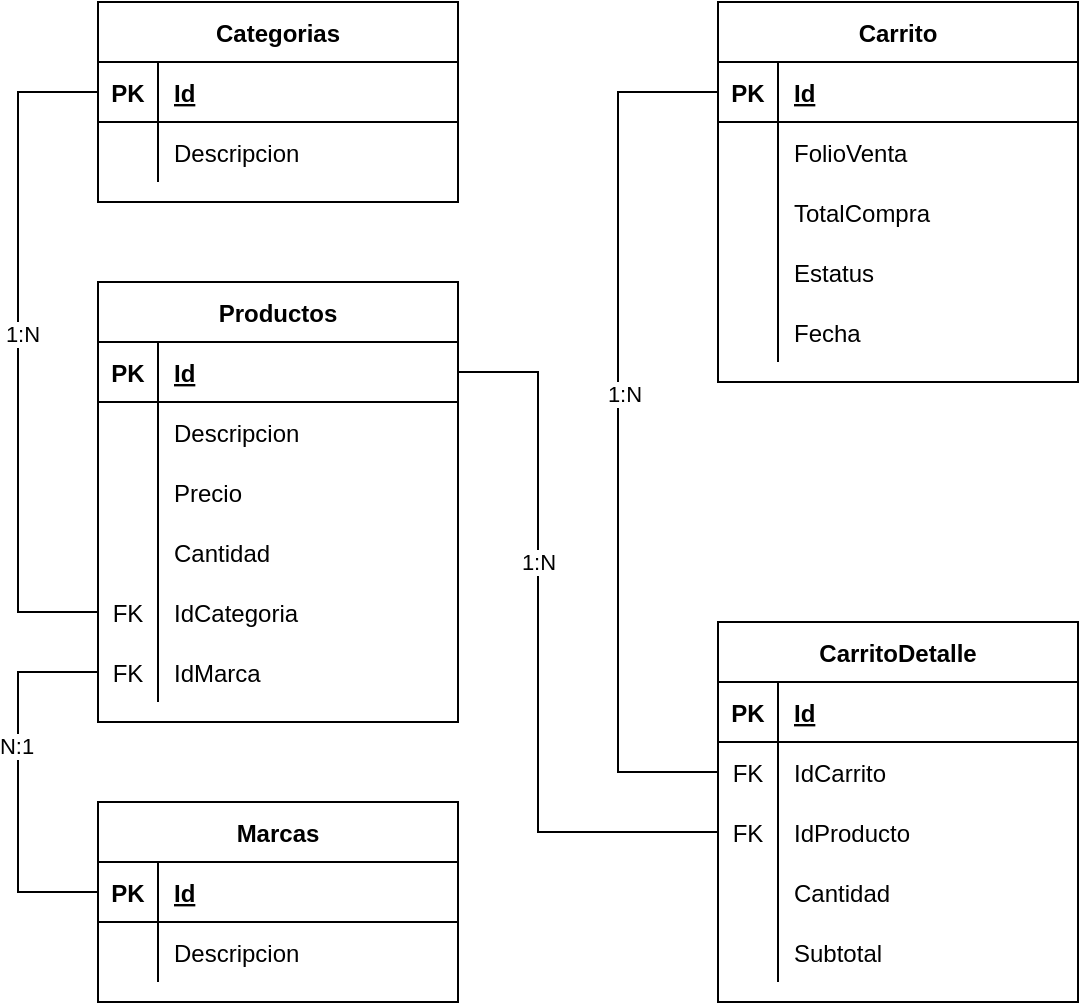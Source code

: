 <mxfile version="17.4.2" type="device"><diagram id="gaWsHHdRwCFdgHSNKz3o" name="Página-1"><mxGraphModel dx="782" dy="1746" grid="1" gridSize="10" guides="1" tooltips="1" connect="1" arrows="1" fold="1" page="1" pageScale="1" pageWidth="827" pageHeight="1169" math="0" shadow="0"><root><mxCell id="0"/><mxCell id="1" parent="0"/><mxCell id="SW835Q6JL_q0AzlCuIEK-1" value="Productos" style="shape=table;startSize=30;container=1;collapsible=1;childLayout=tableLayout;fixedRows=1;rowLines=0;fontStyle=1;align=center;resizeLast=1;" vertex="1" parent="1"><mxGeometry x="140" y="80" width="180" height="220" as="geometry"/></mxCell><mxCell id="SW835Q6JL_q0AzlCuIEK-2" value="" style="shape=tableRow;horizontal=0;startSize=0;swimlaneHead=0;swimlaneBody=0;fillColor=none;collapsible=0;dropTarget=0;points=[[0,0.5],[1,0.5]];portConstraint=eastwest;top=0;left=0;right=0;bottom=1;" vertex="1" parent="SW835Q6JL_q0AzlCuIEK-1"><mxGeometry y="30" width="180" height="30" as="geometry"/></mxCell><mxCell id="SW835Q6JL_q0AzlCuIEK-3" value="PK" style="shape=partialRectangle;connectable=0;fillColor=none;top=0;left=0;bottom=0;right=0;fontStyle=1;overflow=hidden;" vertex="1" parent="SW835Q6JL_q0AzlCuIEK-2"><mxGeometry width="30" height="30" as="geometry"><mxRectangle width="30" height="30" as="alternateBounds"/></mxGeometry></mxCell><mxCell id="SW835Q6JL_q0AzlCuIEK-4" value="Id" style="shape=partialRectangle;connectable=0;fillColor=none;top=0;left=0;bottom=0;right=0;align=left;spacingLeft=6;fontStyle=5;overflow=hidden;" vertex="1" parent="SW835Q6JL_q0AzlCuIEK-2"><mxGeometry x="30" width="150" height="30" as="geometry"><mxRectangle width="150" height="30" as="alternateBounds"/></mxGeometry></mxCell><mxCell id="SW835Q6JL_q0AzlCuIEK-5" value="" style="shape=tableRow;horizontal=0;startSize=0;swimlaneHead=0;swimlaneBody=0;fillColor=none;collapsible=0;dropTarget=0;points=[[0,0.5],[1,0.5]];portConstraint=eastwest;top=0;left=0;right=0;bottom=0;" vertex="1" parent="SW835Q6JL_q0AzlCuIEK-1"><mxGeometry y="60" width="180" height="30" as="geometry"/></mxCell><mxCell id="SW835Q6JL_q0AzlCuIEK-6" value="" style="shape=partialRectangle;connectable=0;fillColor=none;top=0;left=0;bottom=0;right=0;editable=1;overflow=hidden;" vertex="1" parent="SW835Q6JL_q0AzlCuIEK-5"><mxGeometry width="30" height="30" as="geometry"><mxRectangle width="30" height="30" as="alternateBounds"/></mxGeometry></mxCell><mxCell id="SW835Q6JL_q0AzlCuIEK-7" value="Descripcion" style="shape=partialRectangle;connectable=0;fillColor=none;top=0;left=0;bottom=0;right=0;align=left;spacingLeft=6;overflow=hidden;" vertex="1" parent="SW835Q6JL_q0AzlCuIEK-5"><mxGeometry x="30" width="150" height="30" as="geometry"><mxRectangle width="150" height="30" as="alternateBounds"/></mxGeometry></mxCell><mxCell id="SW835Q6JL_q0AzlCuIEK-8" value="" style="shape=tableRow;horizontal=0;startSize=0;swimlaneHead=0;swimlaneBody=0;fillColor=none;collapsible=0;dropTarget=0;points=[[0,0.5],[1,0.5]];portConstraint=eastwest;top=0;left=0;right=0;bottom=0;" vertex="1" parent="SW835Q6JL_q0AzlCuIEK-1"><mxGeometry y="90" width="180" height="30" as="geometry"/></mxCell><mxCell id="SW835Q6JL_q0AzlCuIEK-9" value="" style="shape=partialRectangle;connectable=0;fillColor=none;top=0;left=0;bottom=0;right=0;editable=1;overflow=hidden;" vertex="1" parent="SW835Q6JL_q0AzlCuIEK-8"><mxGeometry width="30" height="30" as="geometry"><mxRectangle width="30" height="30" as="alternateBounds"/></mxGeometry></mxCell><mxCell id="SW835Q6JL_q0AzlCuIEK-10" value="Precio" style="shape=partialRectangle;connectable=0;fillColor=none;top=0;left=0;bottom=0;right=0;align=left;spacingLeft=6;overflow=hidden;" vertex="1" parent="SW835Q6JL_q0AzlCuIEK-8"><mxGeometry x="30" width="150" height="30" as="geometry"><mxRectangle width="150" height="30" as="alternateBounds"/></mxGeometry></mxCell><mxCell id="SW835Q6JL_q0AzlCuIEK-11" value="" style="shape=tableRow;horizontal=0;startSize=0;swimlaneHead=0;swimlaneBody=0;fillColor=none;collapsible=0;dropTarget=0;points=[[0,0.5],[1,0.5]];portConstraint=eastwest;top=0;left=0;right=0;bottom=0;" vertex="1" parent="SW835Q6JL_q0AzlCuIEK-1"><mxGeometry y="120" width="180" height="30" as="geometry"/></mxCell><mxCell id="SW835Q6JL_q0AzlCuIEK-12" value="" style="shape=partialRectangle;connectable=0;fillColor=none;top=0;left=0;bottom=0;right=0;editable=1;overflow=hidden;" vertex="1" parent="SW835Q6JL_q0AzlCuIEK-11"><mxGeometry width="30" height="30" as="geometry"><mxRectangle width="30" height="30" as="alternateBounds"/></mxGeometry></mxCell><mxCell id="SW835Q6JL_q0AzlCuIEK-13" value="Cantidad" style="shape=partialRectangle;connectable=0;fillColor=none;top=0;left=0;bottom=0;right=0;align=left;spacingLeft=6;overflow=hidden;" vertex="1" parent="SW835Q6JL_q0AzlCuIEK-11"><mxGeometry x="30" width="150" height="30" as="geometry"><mxRectangle width="150" height="30" as="alternateBounds"/></mxGeometry></mxCell><mxCell id="SW835Q6JL_q0AzlCuIEK-17" style="shape=tableRow;horizontal=0;startSize=0;swimlaneHead=0;swimlaneBody=0;fillColor=none;collapsible=0;dropTarget=0;points=[[0,0.5],[1,0.5]];portConstraint=eastwest;top=0;left=0;right=0;bottom=0;" vertex="1" parent="SW835Q6JL_q0AzlCuIEK-1"><mxGeometry y="150" width="180" height="30" as="geometry"/></mxCell><mxCell id="SW835Q6JL_q0AzlCuIEK-18" value="FK" style="shape=partialRectangle;connectable=0;fillColor=none;top=0;left=0;bottom=0;right=0;editable=1;overflow=hidden;" vertex="1" parent="SW835Q6JL_q0AzlCuIEK-17"><mxGeometry width="30" height="30" as="geometry"><mxRectangle width="30" height="30" as="alternateBounds"/></mxGeometry></mxCell><mxCell id="SW835Q6JL_q0AzlCuIEK-19" value="IdCategoria" style="shape=partialRectangle;connectable=0;fillColor=none;top=0;left=0;bottom=0;right=0;align=left;spacingLeft=6;overflow=hidden;" vertex="1" parent="SW835Q6JL_q0AzlCuIEK-17"><mxGeometry x="30" width="150" height="30" as="geometry"><mxRectangle width="150" height="30" as="alternateBounds"/></mxGeometry></mxCell><mxCell id="SW835Q6JL_q0AzlCuIEK-14" style="shape=tableRow;horizontal=0;startSize=0;swimlaneHead=0;swimlaneBody=0;fillColor=none;collapsible=0;dropTarget=0;points=[[0,0.5],[1,0.5]];portConstraint=eastwest;top=0;left=0;right=0;bottom=0;" vertex="1" parent="SW835Q6JL_q0AzlCuIEK-1"><mxGeometry y="180" width="180" height="30" as="geometry"/></mxCell><mxCell id="SW835Q6JL_q0AzlCuIEK-15" value="FK" style="shape=partialRectangle;connectable=0;fillColor=none;top=0;left=0;bottom=0;right=0;editable=1;overflow=hidden;" vertex="1" parent="SW835Q6JL_q0AzlCuIEK-14"><mxGeometry width="30" height="30" as="geometry"><mxRectangle width="30" height="30" as="alternateBounds"/></mxGeometry></mxCell><mxCell id="SW835Q6JL_q0AzlCuIEK-16" value="IdMarca" style="shape=partialRectangle;connectable=0;fillColor=none;top=0;left=0;bottom=0;right=0;align=left;spacingLeft=6;overflow=hidden;" vertex="1" parent="SW835Q6JL_q0AzlCuIEK-14"><mxGeometry x="30" width="150" height="30" as="geometry"><mxRectangle width="150" height="30" as="alternateBounds"/></mxGeometry></mxCell><mxCell id="SW835Q6JL_q0AzlCuIEK-20" value="Categorias" style="shape=table;startSize=30;container=1;collapsible=1;childLayout=tableLayout;fixedRows=1;rowLines=0;fontStyle=1;align=center;resizeLast=1;" vertex="1" parent="1"><mxGeometry x="140" y="-60" width="180" height="100" as="geometry"/></mxCell><mxCell id="SW835Q6JL_q0AzlCuIEK-21" value="" style="shape=tableRow;horizontal=0;startSize=0;swimlaneHead=0;swimlaneBody=0;fillColor=none;collapsible=0;dropTarget=0;points=[[0,0.5],[1,0.5]];portConstraint=eastwest;top=0;left=0;right=0;bottom=1;" vertex="1" parent="SW835Q6JL_q0AzlCuIEK-20"><mxGeometry y="30" width="180" height="30" as="geometry"/></mxCell><mxCell id="SW835Q6JL_q0AzlCuIEK-22" value="PK" style="shape=partialRectangle;connectable=0;fillColor=none;top=0;left=0;bottom=0;right=0;fontStyle=1;overflow=hidden;" vertex="1" parent="SW835Q6JL_q0AzlCuIEK-21"><mxGeometry width="30" height="30" as="geometry"><mxRectangle width="30" height="30" as="alternateBounds"/></mxGeometry></mxCell><mxCell id="SW835Q6JL_q0AzlCuIEK-23" value="Id" style="shape=partialRectangle;connectable=0;fillColor=none;top=0;left=0;bottom=0;right=0;align=left;spacingLeft=6;fontStyle=5;overflow=hidden;" vertex="1" parent="SW835Q6JL_q0AzlCuIEK-21"><mxGeometry x="30" width="150" height="30" as="geometry"><mxRectangle width="150" height="30" as="alternateBounds"/></mxGeometry></mxCell><mxCell id="SW835Q6JL_q0AzlCuIEK-24" value="" style="shape=tableRow;horizontal=0;startSize=0;swimlaneHead=0;swimlaneBody=0;fillColor=none;collapsible=0;dropTarget=0;points=[[0,0.5],[1,0.5]];portConstraint=eastwest;top=0;left=0;right=0;bottom=0;" vertex="1" parent="SW835Q6JL_q0AzlCuIEK-20"><mxGeometry y="60" width="180" height="30" as="geometry"/></mxCell><mxCell id="SW835Q6JL_q0AzlCuIEK-25" value="" style="shape=partialRectangle;connectable=0;fillColor=none;top=0;left=0;bottom=0;right=0;editable=1;overflow=hidden;" vertex="1" parent="SW835Q6JL_q0AzlCuIEK-24"><mxGeometry width="30" height="30" as="geometry"><mxRectangle width="30" height="30" as="alternateBounds"/></mxGeometry></mxCell><mxCell id="SW835Q6JL_q0AzlCuIEK-26" value="Descripcion" style="shape=partialRectangle;connectable=0;fillColor=none;top=0;left=0;bottom=0;right=0;align=left;spacingLeft=6;overflow=hidden;" vertex="1" parent="SW835Q6JL_q0AzlCuIEK-24"><mxGeometry x="30" width="150" height="30" as="geometry"><mxRectangle width="150" height="30" as="alternateBounds"/></mxGeometry></mxCell><mxCell id="SW835Q6JL_q0AzlCuIEK-33" value="Marcas" style="shape=table;startSize=30;container=1;collapsible=1;childLayout=tableLayout;fixedRows=1;rowLines=0;fontStyle=1;align=center;resizeLast=1;" vertex="1" parent="1"><mxGeometry x="140" y="340" width="180" height="100" as="geometry"/></mxCell><mxCell id="SW835Q6JL_q0AzlCuIEK-34" value="" style="shape=tableRow;horizontal=0;startSize=0;swimlaneHead=0;swimlaneBody=0;fillColor=none;collapsible=0;dropTarget=0;points=[[0,0.5],[1,0.5]];portConstraint=eastwest;top=0;left=0;right=0;bottom=1;" vertex="1" parent="SW835Q6JL_q0AzlCuIEK-33"><mxGeometry y="30" width="180" height="30" as="geometry"/></mxCell><mxCell id="SW835Q6JL_q0AzlCuIEK-35" value="PK" style="shape=partialRectangle;connectable=0;fillColor=none;top=0;left=0;bottom=0;right=0;fontStyle=1;overflow=hidden;" vertex="1" parent="SW835Q6JL_q0AzlCuIEK-34"><mxGeometry width="30" height="30" as="geometry"><mxRectangle width="30" height="30" as="alternateBounds"/></mxGeometry></mxCell><mxCell id="SW835Q6JL_q0AzlCuIEK-36" value="Id" style="shape=partialRectangle;connectable=0;fillColor=none;top=0;left=0;bottom=0;right=0;align=left;spacingLeft=6;fontStyle=5;overflow=hidden;" vertex="1" parent="SW835Q6JL_q0AzlCuIEK-34"><mxGeometry x="30" width="150" height="30" as="geometry"><mxRectangle width="150" height="30" as="alternateBounds"/></mxGeometry></mxCell><mxCell id="SW835Q6JL_q0AzlCuIEK-37" value="" style="shape=tableRow;horizontal=0;startSize=0;swimlaneHead=0;swimlaneBody=0;fillColor=none;collapsible=0;dropTarget=0;points=[[0,0.5],[1,0.5]];portConstraint=eastwest;top=0;left=0;right=0;bottom=0;" vertex="1" parent="SW835Q6JL_q0AzlCuIEK-33"><mxGeometry y="60" width="180" height="30" as="geometry"/></mxCell><mxCell id="SW835Q6JL_q0AzlCuIEK-38" value="" style="shape=partialRectangle;connectable=0;fillColor=none;top=0;left=0;bottom=0;right=0;editable=1;overflow=hidden;" vertex="1" parent="SW835Q6JL_q0AzlCuIEK-37"><mxGeometry width="30" height="30" as="geometry"><mxRectangle width="30" height="30" as="alternateBounds"/></mxGeometry></mxCell><mxCell id="SW835Q6JL_q0AzlCuIEK-39" value="Descripcion" style="shape=partialRectangle;connectable=0;fillColor=none;top=0;left=0;bottom=0;right=0;align=left;spacingLeft=6;overflow=hidden;" vertex="1" parent="SW835Q6JL_q0AzlCuIEK-37"><mxGeometry x="30" width="150" height="30" as="geometry"><mxRectangle width="150" height="30" as="alternateBounds"/></mxGeometry></mxCell><mxCell id="SW835Q6JL_q0AzlCuIEK-40" value="Carrito" style="shape=table;startSize=30;container=1;collapsible=1;childLayout=tableLayout;fixedRows=1;rowLines=0;fontStyle=1;align=center;resizeLast=1;" vertex="1" parent="1"><mxGeometry x="450" y="-60" width="180" height="190" as="geometry"/></mxCell><mxCell id="SW835Q6JL_q0AzlCuIEK-41" value="" style="shape=tableRow;horizontal=0;startSize=0;swimlaneHead=0;swimlaneBody=0;fillColor=none;collapsible=0;dropTarget=0;points=[[0,0.5],[1,0.5]];portConstraint=eastwest;top=0;left=0;right=0;bottom=1;" vertex="1" parent="SW835Q6JL_q0AzlCuIEK-40"><mxGeometry y="30" width="180" height="30" as="geometry"/></mxCell><mxCell id="SW835Q6JL_q0AzlCuIEK-42" value="PK" style="shape=partialRectangle;connectable=0;fillColor=none;top=0;left=0;bottom=0;right=0;fontStyle=1;overflow=hidden;" vertex="1" parent="SW835Q6JL_q0AzlCuIEK-41"><mxGeometry width="30" height="30" as="geometry"><mxRectangle width="30" height="30" as="alternateBounds"/></mxGeometry></mxCell><mxCell id="SW835Q6JL_q0AzlCuIEK-43" value="Id" style="shape=partialRectangle;connectable=0;fillColor=none;top=0;left=0;bottom=0;right=0;align=left;spacingLeft=6;fontStyle=5;overflow=hidden;" vertex="1" parent="SW835Q6JL_q0AzlCuIEK-41"><mxGeometry x="30" width="150" height="30" as="geometry"><mxRectangle width="150" height="30" as="alternateBounds"/></mxGeometry></mxCell><mxCell id="SW835Q6JL_q0AzlCuIEK-44" value="" style="shape=tableRow;horizontal=0;startSize=0;swimlaneHead=0;swimlaneBody=0;fillColor=none;collapsible=0;dropTarget=0;points=[[0,0.5],[1,0.5]];portConstraint=eastwest;top=0;left=0;right=0;bottom=0;" vertex="1" parent="SW835Q6JL_q0AzlCuIEK-40"><mxGeometry y="60" width="180" height="30" as="geometry"/></mxCell><mxCell id="SW835Q6JL_q0AzlCuIEK-45" value="" style="shape=partialRectangle;connectable=0;fillColor=none;top=0;left=0;bottom=0;right=0;editable=1;overflow=hidden;" vertex="1" parent="SW835Q6JL_q0AzlCuIEK-44"><mxGeometry width="30" height="30" as="geometry"><mxRectangle width="30" height="30" as="alternateBounds"/></mxGeometry></mxCell><mxCell id="SW835Q6JL_q0AzlCuIEK-46" value="FolioVenta" style="shape=partialRectangle;connectable=0;fillColor=none;top=0;left=0;bottom=0;right=0;align=left;spacingLeft=6;overflow=hidden;" vertex="1" parent="SW835Q6JL_q0AzlCuIEK-44"><mxGeometry x="30" width="150" height="30" as="geometry"><mxRectangle width="150" height="30" as="alternateBounds"/></mxGeometry></mxCell><mxCell id="SW835Q6JL_q0AzlCuIEK-47" value="" style="shape=tableRow;horizontal=0;startSize=0;swimlaneHead=0;swimlaneBody=0;fillColor=none;collapsible=0;dropTarget=0;points=[[0,0.5],[1,0.5]];portConstraint=eastwest;top=0;left=0;right=0;bottom=0;" vertex="1" parent="SW835Q6JL_q0AzlCuIEK-40"><mxGeometry y="90" width="180" height="30" as="geometry"/></mxCell><mxCell id="SW835Q6JL_q0AzlCuIEK-48" value="" style="shape=partialRectangle;connectable=0;fillColor=none;top=0;left=0;bottom=0;right=0;editable=1;overflow=hidden;" vertex="1" parent="SW835Q6JL_q0AzlCuIEK-47"><mxGeometry width="30" height="30" as="geometry"><mxRectangle width="30" height="30" as="alternateBounds"/></mxGeometry></mxCell><mxCell id="SW835Q6JL_q0AzlCuIEK-49" value="TotalCompra" style="shape=partialRectangle;connectable=0;fillColor=none;top=0;left=0;bottom=0;right=0;align=left;spacingLeft=6;overflow=hidden;" vertex="1" parent="SW835Q6JL_q0AzlCuIEK-47"><mxGeometry x="30" width="150" height="30" as="geometry"><mxRectangle width="150" height="30" as="alternateBounds"/></mxGeometry></mxCell><mxCell id="SW835Q6JL_q0AzlCuIEK-50" value="" style="shape=tableRow;horizontal=0;startSize=0;swimlaneHead=0;swimlaneBody=0;fillColor=none;collapsible=0;dropTarget=0;points=[[0,0.5],[1,0.5]];portConstraint=eastwest;top=0;left=0;right=0;bottom=0;" vertex="1" parent="SW835Q6JL_q0AzlCuIEK-40"><mxGeometry y="120" width="180" height="30" as="geometry"/></mxCell><mxCell id="SW835Q6JL_q0AzlCuIEK-51" value="" style="shape=partialRectangle;connectable=0;fillColor=none;top=0;left=0;bottom=0;right=0;editable=1;overflow=hidden;" vertex="1" parent="SW835Q6JL_q0AzlCuIEK-50"><mxGeometry width="30" height="30" as="geometry"><mxRectangle width="30" height="30" as="alternateBounds"/></mxGeometry></mxCell><mxCell id="SW835Q6JL_q0AzlCuIEK-52" value="Estatus" style="shape=partialRectangle;connectable=0;fillColor=none;top=0;left=0;bottom=0;right=0;align=left;spacingLeft=6;overflow=hidden;" vertex="1" parent="SW835Q6JL_q0AzlCuIEK-50"><mxGeometry x="30" width="150" height="30" as="geometry"><mxRectangle width="150" height="30" as="alternateBounds"/></mxGeometry></mxCell><mxCell id="SW835Q6JL_q0AzlCuIEK-53" style="shape=tableRow;horizontal=0;startSize=0;swimlaneHead=0;swimlaneBody=0;fillColor=none;collapsible=0;dropTarget=0;points=[[0,0.5],[1,0.5]];portConstraint=eastwest;top=0;left=0;right=0;bottom=0;" vertex="1" parent="SW835Q6JL_q0AzlCuIEK-40"><mxGeometry y="150" width="180" height="30" as="geometry"/></mxCell><mxCell id="SW835Q6JL_q0AzlCuIEK-54" style="shape=partialRectangle;connectable=0;fillColor=none;top=0;left=0;bottom=0;right=0;editable=1;overflow=hidden;" vertex="1" parent="SW835Q6JL_q0AzlCuIEK-53"><mxGeometry width="30" height="30" as="geometry"><mxRectangle width="30" height="30" as="alternateBounds"/></mxGeometry></mxCell><mxCell id="SW835Q6JL_q0AzlCuIEK-55" value="Fecha" style="shape=partialRectangle;connectable=0;fillColor=none;top=0;left=0;bottom=0;right=0;align=left;spacingLeft=6;overflow=hidden;" vertex="1" parent="SW835Q6JL_q0AzlCuIEK-53"><mxGeometry x="30" width="150" height="30" as="geometry"><mxRectangle width="150" height="30" as="alternateBounds"/></mxGeometry></mxCell><mxCell id="SW835Q6JL_q0AzlCuIEK-56" value="CarritoDetalle" style="shape=table;startSize=30;container=1;collapsible=1;childLayout=tableLayout;fixedRows=1;rowLines=0;fontStyle=1;align=center;resizeLast=1;" vertex="1" parent="1"><mxGeometry x="450" y="250" width="180" height="190" as="geometry"/></mxCell><mxCell id="SW835Q6JL_q0AzlCuIEK-57" value="" style="shape=tableRow;horizontal=0;startSize=0;swimlaneHead=0;swimlaneBody=0;fillColor=none;collapsible=0;dropTarget=0;points=[[0,0.5],[1,0.5]];portConstraint=eastwest;top=0;left=0;right=0;bottom=1;" vertex="1" parent="SW835Q6JL_q0AzlCuIEK-56"><mxGeometry y="30" width="180" height="30" as="geometry"/></mxCell><mxCell id="SW835Q6JL_q0AzlCuIEK-58" value="PK" style="shape=partialRectangle;connectable=0;fillColor=none;top=0;left=0;bottom=0;right=0;fontStyle=1;overflow=hidden;" vertex="1" parent="SW835Q6JL_q0AzlCuIEK-57"><mxGeometry width="30" height="30" as="geometry"><mxRectangle width="30" height="30" as="alternateBounds"/></mxGeometry></mxCell><mxCell id="SW835Q6JL_q0AzlCuIEK-59" value="Id" style="shape=partialRectangle;connectable=0;fillColor=none;top=0;left=0;bottom=0;right=0;align=left;spacingLeft=6;fontStyle=5;overflow=hidden;" vertex="1" parent="SW835Q6JL_q0AzlCuIEK-57"><mxGeometry x="30" width="150" height="30" as="geometry"><mxRectangle width="150" height="30" as="alternateBounds"/></mxGeometry></mxCell><mxCell id="SW835Q6JL_q0AzlCuIEK-60" value="" style="shape=tableRow;horizontal=0;startSize=0;swimlaneHead=0;swimlaneBody=0;fillColor=none;collapsible=0;dropTarget=0;points=[[0,0.5],[1,0.5]];portConstraint=eastwest;top=0;left=0;right=0;bottom=0;" vertex="1" parent="SW835Q6JL_q0AzlCuIEK-56"><mxGeometry y="60" width="180" height="30" as="geometry"/></mxCell><mxCell id="SW835Q6JL_q0AzlCuIEK-61" value="FK" style="shape=partialRectangle;connectable=0;fillColor=none;top=0;left=0;bottom=0;right=0;editable=1;overflow=hidden;" vertex="1" parent="SW835Q6JL_q0AzlCuIEK-60"><mxGeometry width="30" height="30" as="geometry"><mxRectangle width="30" height="30" as="alternateBounds"/></mxGeometry></mxCell><mxCell id="SW835Q6JL_q0AzlCuIEK-62" value="IdCarrito" style="shape=partialRectangle;connectable=0;fillColor=none;top=0;left=0;bottom=0;right=0;align=left;spacingLeft=6;overflow=hidden;" vertex="1" parent="SW835Q6JL_q0AzlCuIEK-60"><mxGeometry x="30" width="150" height="30" as="geometry"><mxRectangle width="150" height="30" as="alternateBounds"/></mxGeometry></mxCell><mxCell id="SW835Q6JL_q0AzlCuIEK-63" value="" style="shape=tableRow;horizontal=0;startSize=0;swimlaneHead=0;swimlaneBody=0;fillColor=none;collapsible=0;dropTarget=0;points=[[0,0.5],[1,0.5]];portConstraint=eastwest;top=0;left=0;right=0;bottom=0;" vertex="1" parent="SW835Q6JL_q0AzlCuIEK-56"><mxGeometry y="90" width="180" height="30" as="geometry"/></mxCell><mxCell id="SW835Q6JL_q0AzlCuIEK-64" value="FK" style="shape=partialRectangle;connectable=0;fillColor=none;top=0;left=0;bottom=0;right=0;editable=1;overflow=hidden;" vertex="1" parent="SW835Q6JL_q0AzlCuIEK-63"><mxGeometry width="30" height="30" as="geometry"><mxRectangle width="30" height="30" as="alternateBounds"/></mxGeometry></mxCell><mxCell id="SW835Q6JL_q0AzlCuIEK-65" value="IdProducto" style="shape=partialRectangle;connectable=0;fillColor=none;top=0;left=0;bottom=0;right=0;align=left;spacingLeft=6;overflow=hidden;" vertex="1" parent="SW835Q6JL_q0AzlCuIEK-63"><mxGeometry x="30" width="150" height="30" as="geometry"><mxRectangle width="150" height="30" as="alternateBounds"/></mxGeometry></mxCell><mxCell id="SW835Q6JL_q0AzlCuIEK-66" value="" style="shape=tableRow;horizontal=0;startSize=0;swimlaneHead=0;swimlaneBody=0;fillColor=none;collapsible=0;dropTarget=0;points=[[0,0.5],[1,0.5]];portConstraint=eastwest;top=0;left=0;right=0;bottom=0;" vertex="1" parent="SW835Q6JL_q0AzlCuIEK-56"><mxGeometry y="120" width="180" height="30" as="geometry"/></mxCell><mxCell id="SW835Q6JL_q0AzlCuIEK-67" value="" style="shape=partialRectangle;connectable=0;fillColor=none;top=0;left=0;bottom=0;right=0;editable=1;overflow=hidden;" vertex="1" parent="SW835Q6JL_q0AzlCuIEK-66"><mxGeometry width="30" height="30" as="geometry"><mxRectangle width="30" height="30" as="alternateBounds"/></mxGeometry></mxCell><mxCell id="SW835Q6JL_q0AzlCuIEK-68" value="Cantidad" style="shape=partialRectangle;connectable=0;fillColor=none;top=0;left=0;bottom=0;right=0;align=left;spacingLeft=6;overflow=hidden;" vertex="1" parent="SW835Q6JL_q0AzlCuIEK-66"><mxGeometry x="30" width="150" height="30" as="geometry"><mxRectangle width="150" height="30" as="alternateBounds"/></mxGeometry></mxCell><mxCell id="SW835Q6JL_q0AzlCuIEK-69" style="shape=tableRow;horizontal=0;startSize=0;swimlaneHead=0;swimlaneBody=0;fillColor=none;collapsible=0;dropTarget=0;points=[[0,0.5],[1,0.5]];portConstraint=eastwest;top=0;left=0;right=0;bottom=0;" vertex="1" parent="SW835Q6JL_q0AzlCuIEK-56"><mxGeometry y="150" width="180" height="30" as="geometry"/></mxCell><mxCell id="SW835Q6JL_q0AzlCuIEK-70" style="shape=partialRectangle;connectable=0;fillColor=none;top=0;left=0;bottom=0;right=0;editable=1;overflow=hidden;" vertex="1" parent="SW835Q6JL_q0AzlCuIEK-69"><mxGeometry width="30" height="30" as="geometry"><mxRectangle width="30" height="30" as="alternateBounds"/></mxGeometry></mxCell><mxCell id="SW835Q6JL_q0AzlCuIEK-71" value="Subtotal" style="shape=partialRectangle;connectable=0;fillColor=none;top=0;left=0;bottom=0;right=0;align=left;spacingLeft=6;overflow=hidden;" vertex="1" parent="SW835Q6JL_q0AzlCuIEK-69"><mxGeometry x="30" width="150" height="30" as="geometry"><mxRectangle width="150" height="30" as="alternateBounds"/></mxGeometry></mxCell><mxCell id="SW835Q6JL_q0AzlCuIEK-72" style="edgeStyle=orthogonalEdgeStyle;rounded=0;orthogonalLoop=1;jettySize=auto;html=1;exitX=0;exitY=0.5;exitDx=0;exitDy=0;entryX=0;entryY=0.5;entryDx=0;entryDy=0;endArrow=none;endFill=0;" edge="1" parent="1" source="SW835Q6JL_q0AzlCuIEK-21" target="SW835Q6JL_q0AzlCuIEK-17"><mxGeometry relative="1" as="geometry"><Array as="points"><mxPoint x="100" y="-15"/><mxPoint x="100" y="245"/></Array></mxGeometry></mxCell><mxCell id="SW835Q6JL_q0AzlCuIEK-76" value="1:N" style="edgeLabel;html=1;align=center;verticalAlign=middle;resizable=0;points=[];" vertex="1" connectable="0" parent="SW835Q6JL_q0AzlCuIEK-72"><mxGeometry x="-0.055" y="2" relative="1" as="geometry"><mxPoint as="offset"/></mxGeometry></mxCell><mxCell id="SW835Q6JL_q0AzlCuIEK-73" style="edgeStyle=orthogonalEdgeStyle;rounded=0;orthogonalLoop=1;jettySize=auto;html=1;exitX=0;exitY=0.5;exitDx=0;exitDy=0;entryX=0;entryY=0.5;entryDx=0;entryDy=0;endArrow=none;endFill=0;" edge="1" parent="1" source="SW835Q6JL_q0AzlCuIEK-14" target="SW835Q6JL_q0AzlCuIEK-34"><mxGeometry relative="1" as="geometry"><Array as="points"><mxPoint x="100" y="275"/><mxPoint x="100" y="385"/></Array></mxGeometry></mxCell><mxCell id="SW835Q6JL_q0AzlCuIEK-77" value="N:1" style="edgeLabel;html=1;align=center;verticalAlign=middle;resizable=0;points=[];" vertex="1" connectable="0" parent="SW835Q6JL_q0AzlCuIEK-73"><mxGeometry x="-0.193" y="-1" relative="1" as="geometry"><mxPoint as="offset"/></mxGeometry></mxCell><mxCell id="SW835Q6JL_q0AzlCuIEK-74" style="edgeStyle=orthogonalEdgeStyle;rounded=0;orthogonalLoop=1;jettySize=auto;html=1;exitX=0;exitY=0.5;exitDx=0;exitDy=0;entryX=0;entryY=0.5;entryDx=0;entryDy=0;endArrow=none;endFill=0;" edge="1" parent="1" source="SW835Q6JL_q0AzlCuIEK-60" target="SW835Q6JL_q0AzlCuIEK-41"><mxGeometry relative="1" as="geometry"><Array as="points"><mxPoint x="400" y="325"/><mxPoint x="400" y="-15"/></Array></mxGeometry></mxCell><mxCell id="SW835Q6JL_q0AzlCuIEK-79" value="1:N" style="edgeLabel;html=1;align=center;verticalAlign=middle;resizable=0;points=[];" vertex="1" connectable="0" parent="SW835Q6JL_q0AzlCuIEK-74"><mxGeometry x="0.088" y="-3" relative="1" as="geometry"><mxPoint as="offset"/></mxGeometry></mxCell><mxCell id="SW835Q6JL_q0AzlCuIEK-75" style="edgeStyle=orthogonalEdgeStyle;rounded=0;orthogonalLoop=1;jettySize=auto;html=1;exitX=0;exitY=0.5;exitDx=0;exitDy=0;entryX=1;entryY=0.5;entryDx=0;entryDy=0;endArrow=none;endFill=0;" edge="1" parent="1" source="SW835Q6JL_q0AzlCuIEK-63" target="SW835Q6JL_q0AzlCuIEK-2"><mxGeometry relative="1" as="geometry"><Array as="points"><mxPoint x="360" y="355"/><mxPoint x="360" y="125"/></Array></mxGeometry></mxCell><mxCell id="SW835Q6JL_q0AzlCuIEK-78" value="1:N" style="edgeLabel;html=1;align=center;verticalAlign=middle;resizable=0;points=[];" vertex="1" connectable="0" parent="SW835Q6JL_q0AzlCuIEK-75"><mxGeometry x="0.252" relative="1" as="geometry"><mxPoint as="offset"/></mxGeometry></mxCell></root></mxGraphModel></diagram></mxfile>